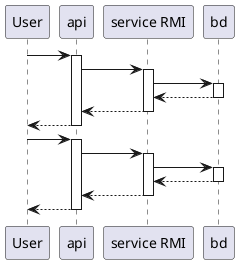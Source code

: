 @startuml
'https://plantuml.com/sequence-diagram

/'autonumber'/


User -> api
activate api

       api -> "service RMI"
       activate "service RMI"

           "service RMI" -> bd
           activate bd

           "service RMI" <-- bd
           deactivate bd

       api <-- "service RMI"
       deactivate "service RMI"

User <-- api
deactivate api


User -> api
activate api

       api -> "service RMI"
       activate "service RMI"

           database bd
           "service RMI" -> bd
           activate bd

           "service RMI" <-- bd
           deactivate bd

       api <-- "service RMI"
       deactivate "service RMI"

User <-- api
deactivate api



@enduml